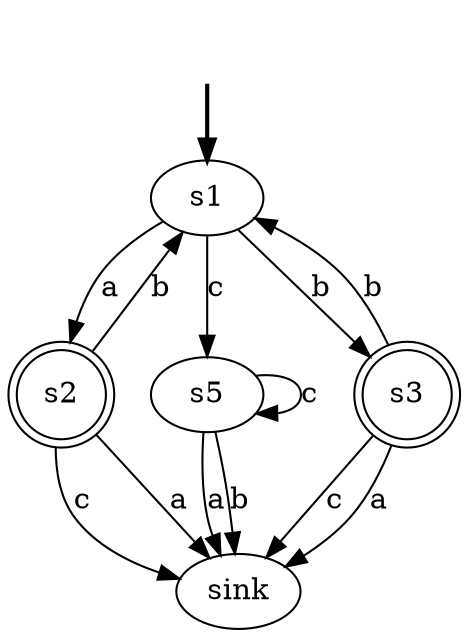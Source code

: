 digraph {
	fake [style=invisible]
	s2 [shape=doublecircle]
	sink
	s1 [root=true]
	s5
	s3 [shape=doublecircle]
	fake -> s1 [style=bold]
	s2 -> sink [label=c]
	s2 -> sink [label=a]
	s2 -> s1 [label=b]
	s1 -> s2 [label=a]
	s1 -> s5 [label=c]
	s1 -> s3 [label=b]
	s5 -> s5 [label=c]
	s5 -> sink [label=a]
	s5 -> sink [label=b]
	s3 -> sink [label=c]
	s3 -> sink [label=a]
	s3 -> s1 [label=b]
}
